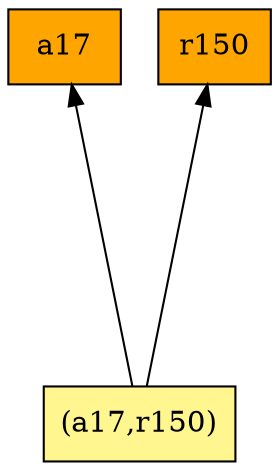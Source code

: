 digraph G {
rankdir=BT;ranksep="2.0";
"a17" [shape=record,fillcolor=orange,style=filled,label="{a17}"];
"r150" [shape=record,fillcolor=orange,style=filled,label="{r150}"];
"(a17,r150)" [shape=record,fillcolor=khaki1,style=filled,label="{(a17,r150)}"];
"(a17,r150)" -> "r150"
"(a17,r150)" -> "a17"
}